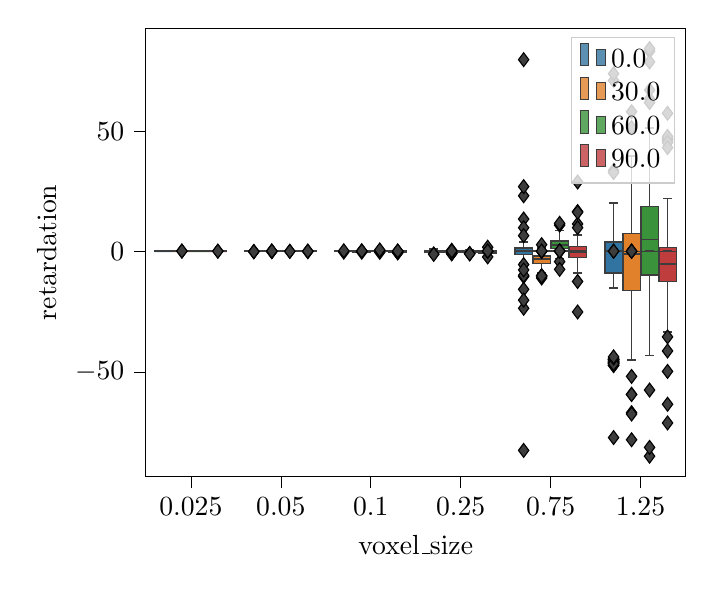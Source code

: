 % This file was created by tikzplotlib v0.9.1.
\begin{tikzpicture}

\definecolor{color0}{rgb}{0.195,0.453,0.633}
\definecolor{color1}{rgb}{0.882,0.505,0.173}
\definecolor{color2}{rgb}{0.229,0.571,0.229}
\definecolor{color3}{rgb}{0.753,0.239,0.242}

\begin{axis}[
legend cell align={left},
legend style={fill opacity=0.8, draw opacity=1, text opacity=1, draw=white!80!black},
tick align=outside,
tick pos=left,
x grid style={white!69.02!black},
xlabel={voxel\_size},
xmin=-0.5, xmax=5.5,
xtick style={color=black},
xtick={0,1,2,3,4,5},
xticklabels={0.025,0.05,0.1,0.25,0.75,1.25},
y grid style={white!69.02!black},
ylabel={retardation},
ymin=-93.47, ymax=92.732,
ytick style={color=black}
]
\path [draw=white!23.922!black, fill=color0, semithick]
(axis cs:-0.398,0)
--(axis cs:-0.202,0)
--(axis cs:-0.202,0)
--(axis cs:-0.398,0)
--(axis cs:-0.398,0)
--cycle;
\path [draw=white!23.922!black, fill=color1, semithick]
(axis cs:-0.198,0)
--(axis cs:-0.002,0)
--(axis cs:-0.002,0)
--(axis cs:-0.198,0)
--(axis cs:-0.198,0)
--cycle;
\path [draw=white!23.922!black, fill=color2, semithick]
(axis cs:0.002,0)
--(axis cs:0.198,0)
--(axis cs:0.198,0)
--(axis cs:0.002,0)
--(axis cs:0.002,0)
--cycle;
\path [draw=white!23.922!black, fill=color3, semithick]
(axis cs:0.202,0)
--(axis cs:0.398,0)
--(axis cs:0.398,0)
--(axis cs:0.202,0)
--(axis cs:0.202,0)
--cycle;
\path [draw=white!23.922!black, fill=color0, semithick]
(axis cs:0.602,-0.008)
--(axis cs:0.798,-0.008)
--(axis cs:0.798,0.014)
--(axis cs:0.602,0.014)
--(axis cs:0.602,-0.008)
--cycle;
\path [draw=white!23.922!black, fill=color1, semithick]
(axis cs:0.802,-0.01)
--(axis cs:0.998,-0.01)
--(axis cs:0.998,0.008)
--(axis cs:0.802,0.008)
--(axis cs:0.802,-0.01)
--cycle;
\path [draw=white!23.922!black, fill=color2, semithick]
(axis cs:1.002,-0.012)
--(axis cs:1.198,-0.012)
--(axis cs:1.198,0.009)
--(axis cs:1.002,0.009)
--(axis cs:1.002,-0.012)
--cycle;
\path [draw=white!23.922!black, fill=color3, semithick]
(axis cs:1.202,-0.028)
--(axis cs:1.398,-0.028)
--(axis cs:1.398,0.009)
--(axis cs:1.202,0.009)
--(axis cs:1.202,-0.028)
--cycle;
\path [draw=white!23.922!black, fill=color0, semithick]
(axis cs:1.602,-0.059)
--(axis cs:1.798,-0.059)
--(axis cs:1.798,0.073)
--(axis cs:1.602,0.073)
--(axis cs:1.602,-0.059)
--cycle;
\path [draw=white!23.922!black, fill=color1, semithick]
(axis cs:1.802,-0.08)
--(axis cs:1.998,-0.08)
--(axis cs:1.998,0.052)
--(axis cs:1.802,0.052)
--(axis cs:1.802,-0.08)
--cycle;
\path [draw=white!23.922!black, fill=color2, semithick]
(axis cs:2.002,-0.061)
--(axis cs:2.198,-0.061)
--(axis cs:2.198,0.077)
--(axis cs:2.002,0.077)
--(axis cs:2.002,-0.061)
--cycle;
\path [draw=white!23.922!black, fill=color3, semithick]
(axis cs:2.202,-0.156)
--(axis cs:2.398,-0.156)
--(axis cs:2.398,0.075)
--(axis cs:2.202,0.075)
--(axis cs:2.202,-0.156)
--cycle;
\path [draw=white!23.922!black, fill=color0, semithick]
(axis cs:2.602,-0.197)
--(axis cs:2.798,-0.197)
--(axis cs:2.798,0.334)
--(axis cs:2.602,0.334)
--(axis cs:2.602,-0.197)
--cycle;
\path [draw=white!23.922!black, fill=color1, semithick]
(axis cs:2.802,-0.241)
--(axis cs:2.998,-0.241)
--(axis cs:2.998,0.061)
--(axis cs:2.802,0.061)
--(axis cs:2.802,-0.241)
--cycle;
\path [draw=white!23.922!black, fill=color2, semithick]
(axis cs:3.002,-0.189)
--(axis cs:3.198,-0.189)
--(axis cs:3.198,0.211)
--(axis cs:3.002,0.211)
--(axis cs:3.002,-0.189)
--cycle;
\path [draw=white!23.922!black, fill=color3, semithick]
(axis cs:3.202,-0.703)
--(axis cs:3.398,-0.703)
--(axis cs:3.398,0.022)
--(axis cs:3.202,0.022)
--(axis cs:3.202,-0.703)
--cycle;
\path [draw=white!23.922!black, fill=color0, semithick]
(axis cs:3.602,-1.213)
--(axis cs:3.798,-1.213)
--(axis cs:3.798,1.332)
--(axis cs:3.602,1.332)
--(axis cs:3.602,-1.213)
--cycle;
\path [draw=white!23.922!black, fill=color1, semithick]
(axis cs:3.802,-4.988)
--(axis cs:3.998,-4.988)
--(axis cs:3.998,-1.881)
--(axis cs:3.802,-1.881)
--(axis cs:3.802,-4.988)
--cycle;
\path [draw=white!23.922!black, fill=color2, semithick]
(axis cs:4.002,1.25)
--(axis cs:4.198,1.25)
--(axis cs:4.198,4.286)
--(axis cs:4.002,4.286)
--(axis cs:4.002,1.25)
--cycle;
\path [draw=white!23.922!black, fill=color3, semithick]
(axis cs:4.202,-2.538)
--(axis cs:4.398,-2.538)
--(axis cs:4.398,2.081)
--(axis cs:4.202,2.081)
--(axis cs:4.202,-2.538)
--cycle;
\path [draw=white!23.922!black, fill=color0, semithick]
(axis cs:4.602,-8.961)
--(axis cs:4.798,-8.961)
--(axis cs:4.798,3.903)
--(axis cs:4.602,3.903)
--(axis cs:4.602,-8.961)
--cycle;
\path [draw=white!23.922!black, fill=color1, semithick]
(axis cs:4.802,-16.245)
--(axis cs:4.998,-16.245)
--(axis cs:4.998,7.432)
--(axis cs:4.802,7.432)
--(axis cs:4.802,-16.245)
--cycle;
\path [draw=white!23.922!black, fill=color2, semithick]
(axis cs:5.002,-9.763)
--(axis cs:5.198,-9.763)
--(axis cs:5.198,18.738)
--(axis cs:5.002,18.738)
--(axis cs:5.002,-9.763)
--cycle;
\path [draw=white!23.922!black, fill=color3, semithick]
(axis cs:5.202,-12.421)
--(axis cs:5.398,-12.421)
--(axis cs:5.398,1.662)
--(axis cs:5.202,1.662)
--(axis cs:5.202,-12.421)
--cycle;
\path [draw=white!23.922!black, fill=color0, semithick]
(axis cs:-0.398,0.188)
--(axis cs:-0.202,0.188)
--(axis cs:-0.202,0.279)
--(axis cs:-0.398,0.279)
--(axis cs:-0.398,0.188)
--cycle;
\path [draw=white!23.922!black, fill=color1, semithick]
(axis cs:-0.198,0.211)
--(axis cs:-0.002,0.211)
--(axis cs:-0.002,0.23)
--(axis cs:-0.198,0.23)
--(axis cs:-0.198,0.211)
--cycle;
\path [draw=white!23.922!black, fill=color2, semithick]
(axis cs:0.002,0.192)
--(axis cs:0.198,0.192)
--(axis cs:0.198,0.234)
--(axis cs:0.002,0.234)
--(axis cs:0.002,0.192)
--cycle;
\path [draw=white!23.922!black, fill=color3, semithick]
(axis cs:0.202,0.176)
--(axis cs:0.398,0.176)
--(axis cs:0.398,0.193)
--(axis cs:0.202,0.193)
--(axis cs:0.202,0.176)
--cycle;
\path [draw=white!23.922!black, fill=color0, semithick]
(axis cs:0.602,0.188)
--(axis cs:0.798,0.188)
--(axis cs:0.798,0.277)
--(axis cs:0.602,0.277)
--(axis cs:0.602,0.188)
--cycle;
\path [draw=white!23.922!black, fill=color1, semithick]
(axis cs:0.802,0.211)
--(axis cs:0.998,0.211)
--(axis cs:0.998,0.23)
--(axis cs:0.802,0.23)
--(axis cs:0.802,0.211)
--cycle;
\path [draw=white!23.922!black, fill=color2, semithick]
(axis cs:1.002,0.192)
--(axis cs:1.198,0.192)
--(axis cs:1.198,0.234)
--(axis cs:1.002,0.234)
--(axis cs:1.002,0.192)
--cycle;
\path [draw=white!23.922!black, fill=color3, semithick]
(axis cs:1.202,0.175)
--(axis cs:1.398,0.175)
--(axis cs:1.398,0.193)
--(axis cs:1.202,0.193)
--(axis cs:1.202,0.175)
--cycle;
\path [draw=white!23.922!black, fill=color0, semithick]
(axis cs:1.602,0.182)
--(axis cs:1.798,0.182)
--(axis cs:1.798,0.27)
--(axis cs:1.602,0.27)
--(axis cs:1.602,0.182)
--cycle;
\path [draw=white!23.922!black, fill=color1, semithick]
(axis cs:1.802,0.211)
--(axis cs:1.998,0.211)
--(axis cs:1.998,0.229)
--(axis cs:1.802,0.229)
--(axis cs:1.802,0.211)
--cycle;
\path [draw=white!23.922!black, fill=color2, semithick]
(axis cs:2.002,0.193)
--(axis cs:2.198,0.193)
--(axis cs:2.198,0.234)
--(axis cs:2.002,0.234)
--(axis cs:2.002,0.193)
--cycle;
\path [draw=white!23.922!black, fill=color3, semithick]
(axis cs:2.202,0.17)
--(axis cs:2.398,0.17)
--(axis cs:2.398,0.185)
--(axis cs:2.202,0.185)
--(axis cs:2.202,0.17)
--cycle;
\path [draw=white!23.922!black, fill=color0, semithick]
(axis cs:2.602,0.144)
--(axis cs:2.798,0.144)
--(axis cs:2.798,0.212)
--(axis cs:2.602,0.212)
--(axis cs:2.602,0.144)
--cycle;
\path [draw=white!23.922!black, fill=color1, semithick]
(axis cs:2.802,0.207)
--(axis cs:2.998,0.207)
--(axis cs:2.998,0.226)
--(axis cs:2.802,0.226)
--(axis cs:2.802,0.207)
--cycle;
\path [draw=white!23.922!black, fill=color2, semithick]
(axis cs:3.002,0.186)
--(axis cs:3.198,0.186)
--(axis cs:3.198,0.232)
--(axis cs:3.002,0.232)
--(axis cs:3.002,0.186)
--cycle;
\path [draw=white!23.922!black, fill=color3, semithick]
(axis cs:3.202,0.14)
--(axis cs:3.398,0.14)
--(axis cs:3.398,0.157)
--(axis cs:3.202,0.157)
--(axis cs:3.202,0.14)
--cycle;
\path [draw=white!23.922!black, fill=color0, semithick]
(axis cs:3.602,0.03)
--(axis cs:3.798,0.03)
--(axis cs:3.798,0.097)
--(axis cs:3.602,0.097)
--(axis cs:3.602,0.03)
--cycle;
\path [draw=white!23.922!black, fill=color1, semithick]
(axis cs:3.802,0.124)
--(axis cs:3.998,0.124)
--(axis cs:3.998,0.156)
--(axis cs:3.802,0.156)
--(axis cs:3.802,0.124)
--cycle;
\path [draw=white!23.922!black, fill=color2, semithick]
(axis cs:4.002,0.122)
--(axis cs:4.198,0.122)
--(axis cs:4.198,0.162)
--(axis cs:4.002,0.162)
--(axis cs:4.002,0.122)
--cycle;
\path [draw=white!23.922!black, fill=color3, semithick]
(axis cs:4.202,0.05)
--(axis cs:4.398,0.05)
--(axis cs:4.398,0.083)
--(axis cs:4.202,0.083)
--(axis cs:4.202,0.05)
--cycle;
\path [draw=white!23.922!black, fill=color0, semithick]
(axis cs:4.602,0.005)
--(axis cs:4.798,0.005)
--(axis cs:4.798,0.049)
--(axis cs:4.602,0.049)
--(axis cs:4.602,0.005)
--cycle;
\path [draw=white!23.922!black, fill=color1, semithick]
(axis cs:4.802,0.023)
--(axis cs:4.998,0.023)
--(axis cs:4.998,0.055)
--(axis cs:4.802,0.055)
--(axis cs:4.802,0.023)
--cycle;
\path [draw=white!23.922!black, fill=color2, semithick]
(axis cs:5.002,0.026)
--(axis cs:5.198,0.026)
--(axis cs:5.198,0.064)
--(axis cs:5.002,0.064)
--(axis cs:5.002,0.026)
--cycle;
\path [draw=white!23.922!black, fill=color3, semithick]
(axis cs:5.202,0.019)
--(axis cs:5.398,0.019)
--(axis cs:5.398,0.053)
--(axis cs:5.202,0.053)
--(axis cs:5.202,0.019)
--cycle;
\draw[draw=white!23.922!black,fill=color0,line width=0.3pt] (axis cs:0,0) rectangle (axis cs:0,0);
\addlegendimage{ybar,ybar legend,draw=white!23.922!black,fill=color0,line width=0.3pt};
\addlegendentry{0.0}

\draw[draw=white!23.922!black,fill=color1,line width=0.3pt] (axis cs:0,0) rectangle (axis cs:0,0);
\addlegendimage{ybar,ybar legend,draw=white!23.922!black,fill=color1,line width=0.3pt};
\addlegendentry{30.0}

\draw[draw=white!23.922!black,fill=color2,line width=0.3pt] (axis cs:0,0) rectangle (axis cs:0,0);
\addlegendimage{ybar,ybar legend,draw=white!23.922!black,fill=color2,line width=0.3pt};
\addlegendentry{60.0}

\draw[draw=white!23.922!black,fill=color3,line width=0.3pt] (axis cs:0,0) rectangle (axis cs:0,0);
\addlegendimage{ybar,ybar legend,draw=white!23.922!black,fill=color3,line width=0.3pt};
\addlegendentry{90.0}

\draw[draw=white!23.922!black,fill=color0,line width=0.3pt] (axis cs:0,0) rectangle (axis cs:0,0);
\draw[draw=white!23.922!black,fill=color1,line width=0.3pt] (axis cs:0,0) rectangle (axis cs:0,0);
\draw[draw=white!23.922!black,fill=color2,line width=0.3pt] (axis cs:0,0) rectangle (axis cs:0,0);
\draw[draw=white!23.922!black,fill=color3,line width=0.3pt] (axis cs:0,0) rectangle (axis cs:0,0);
\addplot [semithick, white!23.922!black, forget plot]
table {%
-0.3 0
-0.3 0
};
\addplot [semithick, white!23.922!black, forget plot]
table {%
-0.3 0
-0.3 0
};
\addplot [semithick, white!23.922!black, forget plot]
table {%
-0.349 0
-0.251 0
};
\addplot [semithick, white!23.922!black, forget plot]
table {%
-0.349 0
-0.251 0
};
\addplot [semithick, white!23.922!black, forget plot]
table {%
-0.1 0
-0.1 0
};
\addplot [semithick, white!23.922!black, forget plot]
table {%
-0.1 0
-0.1 0
};
\addplot [semithick, white!23.922!black, forget plot]
table {%
-0.149 0
-0.051 0
};
\addplot [semithick, white!23.922!black, forget plot]
table {%
-0.149 0
-0.051 0
};
\addplot [semithick, white!23.922!black, forget plot]
table {%
0.1 0
0.1 0
};
\addplot [semithick, white!23.922!black, forget plot]
table {%
0.1 0
0.1 0
};
\addplot [semithick, white!23.922!black, forget plot]
table {%
0.051 0
0.149 0
};
\addplot [semithick, white!23.922!black, forget plot]
table {%
0.051 0
0.149 0
};
\addplot [semithick, white!23.922!black, forget plot]
table {%
0.3 0
0.3 0
};
\addplot [semithick, white!23.922!black, forget plot]
table {%
0.3 0
0.3 0
};
\addplot [semithick, white!23.922!black, forget plot]
table {%
0.251 0
0.349 0
};
\addplot [semithick, white!23.922!black, forget plot]
table {%
0.251 0
0.349 0
};
\addplot [semithick, white!23.922!black, forget plot]
table {%
0.7 -0.008
0.7 -0.038
};
\addplot [semithick, white!23.922!black, forget plot]
table {%
0.7 0.014
0.7 0.045
};
\addplot [semithick, white!23.922!black, forget plot]
table {%
0.651 -0.038
0.749 -0.038
};
\addplot [semithick, white!23.922!black, forget plot]
table {%
0.651 0.045
0.749 0.045
};
\addplot [black, mark=diamond*, mark size=2.5, mark options={solid,fill=white!23.922!black}, only marks, forget plot]
table {%
0.7 -0.067
0.7 -0.044
0.7 -0.042
};
\addplot [semithick, white!23.922!black, forget plot]
table {%
0.9 -0.01
0.9 -0.034
};
\addplot [semithick, white!23.922!black, forget plot]
table {%
0.9 0.008
0.9 0.032
};
\addplot [semithick, white!23.922!black, forget plot]
table {%
0.851 -0.034
0.949 -0.034
};
\addplot [semithick, white!23.922!black, forget plot]
table {%
0.851 0.032
0.949 0.032
};
\addplot [black, mark=diamond*, mark size=2.5, mark options={solid,fill=white!23.922!black}, only marks, forget plot]
table {%
0.9 -0.051
0.9 0.039
0.9 0.042
};
\addplot [semithick, white!23.922!black, forget plot]
table {%
1.1 -0.012
1.1 -0.04
};
\addplot [semithick, white!23.922!black, forget plot]
table {%
1.1 0.009
1.1 0.033
};
\addplot [semithick, white!23.922!black, forget plot]
table {%
1.051 -0.04
1.149 -0.04
};
\addplot [semithick, white!23.922!black, forget plot]
table {%
1.051 0.033
1.149 0.033
};
\addplot [black, mark=diamond*, mark size=2.5, mark options={solid,fill=white!23.922!black}, only marks, forget plot]
table {%
1.1 0.092
1.1 0.046
};
\addplot [semithick, white!23.922!black, forget plot]
table {%
1.3 -0.028
1.3 -0.079
};
\addplot [semithick, white!23.922!black, forget plot]
table {%
1.3 0.009
1.3 0.049
};
\addplot [semithick, white!23.922!black, forget plot]
table {%
1.251 -0.079
1.349 -0.079
};
\addplot [semithick, white!23.922!black, forget plot]
table {%
1.251 0.049
1.349 0.049
};
\addplot [black, mark=diamond*, mark size=2.5, mark options={solid,fill=white!23.922!black}, only marks, forget plot]
table {%
1.3 -0.084
};
\addplot [semithick, white!23.922!black, forget plot]
table {%
1.7 -0.059
1.7 -0.241
};
\addplot [semithick, white!23.922!black, forget plot]
table {%
1.7 0.073
1.7 0.259
};
\addplot [semithick, white!23.922!black, forget plot]
table {%
1.651 -0.241
1.749 -0.241
};
\addplot [semithick, white!23.922!black, forget plot]
table {%
1.651 0.259
1.749 0.259
};
\addplot [black, mark=diamond*, mark size=2.5, mark options={solid,fill=white!23.922!black}, only marks, forget plot]
table {%
1.7 -0.277
1.7 0.304
};
\addplot [semithick, white!23.922!black, forget plot]
table {%
1.9 -0.08
1.9 -0.249
};
\addplot [semithick, white!23.922!black, forget plot]
table {%
1.9 0.052
1.9 0.215
};
\addplot [semithick, white!23.922!black, forget plot]
table {%
1.851 -0.249
1.949 -0.249
};
\addplot [semithick, white!23.922!black, forget plot]
table {%
1.851 0.215
1.949 0.215
};
\addplot [black, mark=diamond*, mark size=2.5, mark options={solid,fill=white!23.922!black}, only marks, forget plot]
table {%
1.9 -0.28
1.9 0.262
};
\addplot [semithick, white!23.922!black, forget plot]
table {%
2.1 -0.061
2.1 -0.237
};
\addplot [semithick, white!23.922!black, forget plot]
table {%
2.1 0.077
2.1 0.24
};
\addplot [semithick, white!23.922!black, forget plot]
table {%
2.051 -0.237
2.149 -0.237
};
\addplot [semithick, white!23.922!black, forget plot]
table {%
2.051 0.24
2.149 0.24
};
\addplot [black, mark=diamond*, mark size=2.5, mark options={solid,fill=white!23.922!black}, only marks, forget plot]
table {%
2.1 -0.31
2.1 0.288
2.1 0.65
};
\addplot [semithick, white!23.922!black, forget plot]
table {%
2.3 -0.156
2.3 -0.456
};
\addplot [semithick, white!23.922!black, forget plot]
table {%
2.3 0.075
2.3 0.344
};
\addplot [semithick, white!23.922!black, forget plot]
table {%
2.251 -0.456
2.349 -0.456
};
\addplot [semithick, white!23.922!black, forget plot]
table {%
2.251 0.344
2.349 0.344
};
\addplot [black, mark=diamond*, mark size=2.5, mark options={solid,fill=white!23.922!black}, only marks, forget plot]
table {%
2.3 -0.519
2.3 -0.532
};
\addplot [semithick, white!23.922!black, forget plot]
table {%
2.7 -0.197
2.7 -0.756
};
\addplot [semithick, white!23.922!black, forget plot]
table {%
2.7 0.334
2.7 1.091
};
\addplot [semithick, white!23.922!black, forget plot]
table {%
2.651 -0.756
2.749 -0.756
};
\addplot [semithick, white!23.922!black, forget plot]
table {%
2.651 1.091
2.749 1.091
};
\addplot [black, mark=diamond*, mark size=2.5, mark options={solid,fill=white!23.922!black}, only marks, forget plot]
table {%
2.7 -1.016
2.7 -1.171
};
\addplot [semithick, white!23.922!black, forget plot]
table {%
2.9 -0.241
2.9 -0.692
};
\addplot [semithick, white!23.922!black, forget plot]
table {%
2.9 0.061
2.9 0.428
};
\addplot [semithick, white!23.922!black, forget plot]
table {%
2.851 -0.692
2.949 -0.692
};
\addplot [semithick, white!23.922!black, forget plot]
table {%
2.851 0.428
2.949 0.428
};
\addplot [black, mark=diamond*, mark size=2.5, mark options={solid,fill=white!23.922!black}, only marks, forget plot]
table {%
2.9 -0.945
2.9 -0.799
2.9 -0.822
2.9 0.521
};
\addplot [semithick, white!23.922!black, forget plot]
table {%
3.1 -0.189
3.1 -0.645
};
\addplot [semithick, white!23.922!black, forget plot]
table {%
3.1 0.211
3.1 0.742
};
\addplot [semithick, white!23.922!black, forget plot]
table {%
3.051 -0.645
3.149 -0.645
};
\addplot [semithick, white!23.922!black, forget plot]
table {%
3.051 0.742
3.149 0.742
};
\addplot [black, mark=diamond*, mark size=2.5, mark options={solid,fill=white!23.922!black}, only marks, forget plot]
table {%
3.1 -0.906
3.1 -0.819
3.1 -0.982
};
\addplot [semithick, white!23.922!black, forget plot]
table {%
3.3 -0.703
3.3 -1.607
};
\addplot [semithick, white!23.922!black, forget plot]
table {%
3.3 0.022
3.3 0.913
};
\addplot [semithick, white!23.922!black, forget plot]
table {%
3.251 -1.607
3.349 -1.607
};
\addplot [semithick, white!23.922!black, forget plot]
table {%
3.251 0.913
3.349 0.913
};
\addplot [black, mark=diamond*, mark size=2.5, mark options={solid,fill=white!23.922!black}, only marks, forget plot]
table {%
3.3 -2.24
3.3 1.787
};
\addplot [semithick, white!23.922!black, forget plot]
table {%
3.7 -1.213
3.7 -4.599
};
\addplot [semithick, white!23.922!black, forget plot]
table {%
3.7 1.332
3.7 3.966
};
\addplot [semithick, white!23.922!black, forget plot]
table {%
3.651 -4.599
3.749 -4.599
};
\addplot [semithick, white!23.922!black, forget plot]
table {%
3.651 3.966
3.749 3.966
};
\addplot [black, mark=diamond*, mark size=2.5, mark options={solid,fill=white!23.922!black}, only marks, forget plot]
table {%
3.7 -10.362
3.7 -5.433
3.7 -15.709
3.7 -82.597
3.7 -23.571
3.7 -9.892
3.7 -20.197
3.7 -7.657
3.7 13.481
3.7 9.858
3.7 23.141
3.7 6.592
3.7 26.947
3.7 79.666
};
\addplot [semithick, white!23.922!black, forget plot]
table {%
3.9 -4.988
3.9 -9.049
};
\addplot [semithick, white!23.922!black, forget plot]
table {%
3.9 -1.881
3.9 1.344
};
\addplot [semithick, white!23.922!black, forget plot]
table {%
3.851 -9.049
3.949 -9.049
};
\addplot [semithick, white!23.922!black, forget plot]
table {%
3.851 1.344
3.949 1.344
};
\addplot [black, mark=diamond*, mark size=2.5, mark options={solid,fill=white!23.922!black}, only marks, forget plot]
table {%
3.9 -10.176
3.9 -11.005
3.9 -10.041
3.9 -10.199
3.9 2.841
};
\addplot [semithick, white!23.922!black, forget plot]
table {%
4.1 1.25
4.1 -2.959
};
\addplot [semithick, white!23.922!black, forget plot]
table {%
4.1 4.286
4.1 8.733
};
\addplot [semithick, white!23.922!black, forget plot]
table {%
4.051 -2.959
4.149 -2.959
};
\addplot [semithick, white!23.922!black, forget plot]
table {%
4.051 8.733
4.149 8.733
};
\addplot [black, mark=diamond*, mark size=2.5, mark options={solid,fill=white!23.922!black}, only marks, forget plot]
table {%
4.1 -4.215
4.1 -7.417
4.1 10.972
4.1 11.707
};
\addplot [semithick, white!23.922!black, forget plot]
table {%
4.3 -2.538
4.3 -9.017
};
\addplot [semithick, white!23.922!black, forget plot]
table {%
4.3 2.081
4.3 6.904
};
\addplot [semithick, white!23.922!black, forget plot]
table {%
4.251 -9.017
4.349 -9.017
};
\addplot [semithick, white!23.922!black, forget plot]
table {%
4.251 6.904
4.349 6.904
};
\addplot [black, mark=diamond*, mark size=2.5, mark options={solid,fill=white!23.922!black}, only marks, forget plot]
table {%
4.3 -25.116
4.3 -12.453
4.3 28.888
4.3 11.448
4.3 16.582
4.3 9.891
4.3 16.276
};
\addplot [semithick, white!23.922!black, forget plot]
table {%
4.7 -8.961
4.7 -15.159
};
\addplot [semithick, white!23.922!black, forget plot]
table {%
4.7 3.903
4.7 20.1
};
\addplot [semithick, white!23.922!black, forget plot]
table {%
4.651 -15.159
4.749 -15.159
};
\addplot [semithick, white!23.922!black, forget plot]
table {%
4.651 20.1
4.749 20.1
};
\addplot [black, mark=diamond*, mark size=2.5, mark options={solid,fill=white!23.922!black}, only marks, forget plot]
table {%
4.7 -45.02
4.7 -44.648
4.7 -45.022
4.7 -44.914
4.7 -46.298
4.7 -45.625
4.7 -45.047
4.7 -45.962
4.7 -47.356
4.7 -46.831
4.7 -45.628
4.7 -44.958
4.7 -46.497
4.7 -47.337
4.7 -45.848
4.7 -46.149
4.7 -46.584
4.7 -77.279
4.7 -44.241
4.7 -43.752
4.7 71.034
4.7 33.706
4.7 32.796
4.7 73.842
};
\addplot [semithick, white!23.922!black, forget plot]
table {%
4.9 -16.245
4.9 -44.968
};
\addplot [semithick, white!23.922!black, forget plot]
table {%
4.9 7.432
4.9 39.592
};
\addplot [semithick, white!23.922!black, forget plot]
table {%
4.851 -44.968
4.949 -44.968
};
\addplot [semithick, white!23.922!black, forget plot]
table {%
4.851 39.592
4.949 39.592
};
\addplot [black, mark=diamond*, mark size=2.5, mark options={solid,fill=white!23.922!black}, only marks, forget plot]
table {%
4.9 -66.932
4.9 -67.51
4.9 -51.883
4.9 -59.301
4.9 -59.407
4.9 -78.177
4.9 51.478
4.9 58.074
};
\addplot [semithick, white!23.922!black, forget plot]
table {%
5.1 -9.763
5.1 -43.199
};
\addplot [semithick, white!23.922!black, forget plot]
table {%
5.1 18.738
5.1 51.186
};
\addplot [semithick, white!23.922!black, forget plot]
table {%
5.051 -43.199
5.149 -43.199
};
\addplot [semithick, white!23.922!black, forget plot]
table {%
5.051 51.186
5.149 51.186
};
\addplot [black, mark=diamond*, mark size=2.5, mark options={solid,fill=white!23.922!black}, only marks, forget plot]
table {%
5.1 -85.006
5.1 -57.549
5.1 -81.358
5.1 83.166
5.1 84.268
5.1 78.733
5.1 63.376
5.1 67.04
5.1 61.86
};
\addplot [semithick, white!23.922!black, forget plot]
table {%
5.3 -12.421
5.3 -33.398
};
\addplot [semithick, white!23.922!black, forget plot]
table {%
5.3 1.662
5.3 22.012
};
\addplot [semithick, white!23.922!black, forget plot]
table {%
5.251 -33.398
5.349 -33.398
};
\addplot [semithick, white!23.922!black, forget plot]
table {%
5.251 22.012
5.349 22.012
};
\addplot [black, mark=diamond*, mark size=2.5, mark options={solid,fill=white!23.922!black}, only marks, forget plot]
table {%
5.3 -35.466
5.3 -41.318
5.3 -71.204
5.3 -63.437
5.3 -49.798
5.3 46.516
5.3 46.665
5.3 45.953
5.3 47.138
5.3 47.814
5.3 57.403
5.3 45.239
5.3 43.152
};
\addplot [semithick, white!23.922!black, forget plot]
table {%
-0.3 0.188
-0.3 0.131
};
\addplot [semithick, white!23.922!black, forget plot]
table {%
-0.3 0.279
-0.3 0.303
};
\addplot [semithick, white!23.922!black, forget plot]
table {%
-0.349 0.131
-0.251 0.131
};
\addplot [semithick, white!23.922!black, forget plot]
table {%
-0.349 0.303
-0.251 0.303
};
\addplot [semithick, white!23.922!black, forget plot]
table {%
-0.1 0.211
-0.1 0.196
};
\addplot [semithick, white!23.922!black, forget plot]
table {%
-0.1 0.23
-0.1 0.246
};
\addplot [semithick, white!23.922!black, forget plot]
table {%
-0.149 0.196
-0.051 0.196
};
\addplot [semithick, white!23.922!black, forget plot]
table {%
-0.149 0.246
-0.051 0.246
};
\addplot [black, mark=diamond*, mark size=2.5, mark options={solid,fill=white!23.922!black}, only marks, forget plot]
table {%
-0.1 0.18
-0.1 0.176
};
\addplot [semithick, white!23.922!black, forget plot]
table {%
0.1 0.192
0.1 0.151
};
\addplot [semithick, white!23.922!black, forget plot]
table {%
0.1 0.234
0.1 0.281
};
\addplot [semithick, white!23.922!black, forget plot]
table {%
0.051 0.151
0.149 0.151
};
\addplot [semithick, white!23.922!black, forget plot]
table {%
0.051 0.281
0.149 0.281
};
\addplot [semithick, white!23.922!black, forget plot]
table {%
0.3 0.176
0.3 0.151
};
\addplot [semithick, white!23.922!black, forget plot]
table {%
0.3 0.193
0.3 0.21
};
\addplot [semithick, white!23.922!black, forget plot]
table {%
0.251 0.151
0.349 0.151
};
\addplot [semithick, white!23.922!black, forget plot]
table {%
0.251 0.21
0.349 0.21
};
\addplot [black, mark=diamond*, mark size=2.5, mark options={solid,fill=white!23.922!black}, only marks, forget plot]
table {%
0.3 0.147
0.3 0.145
};
\addplot [semithick, white!23.922!black, forget plot]
table {%
0.7 0.188
0.7 0.132
};
\addplot [semithick, white!23.922!black, forget plot]
table {%
0.7 0.277
0.7 0.299
};
\addplot [semithick, white!23.922!black, forget plot]
table {%
0.651 0.132
0.749 0.132
};
\addplot [semithick, white!23.922!black, forget plot]
table {%
0.651 0.299
0.749 0.299
};
\addplot [semithick, white!23.922!black, forget plot]
table {%
0.9 0.211
0.9 0.195
};
\addplot [semithick, white!23.922!black, forget plot]
table {%
0.9 0.23
0.9 0.246
};
\addplot [semithick, white!23.922!black, forget plot]
table {%
0.851 0.195
0.949 0.195
};
\addplot [semithick, white!23.922!black, forget plot]
table {%
0.851 0.246
0.949 0.246
};
\addplot [black, mark=diamond*, mark size=2.5, mark options={solid,fill=white!23.922!black}, only marks, forget plot]
table {%
0.9 0.18
0.9 0.177
};
\addplot [semithick, white!23.922!black, forget plot]
table {%
1.1 0.192
1.1 0.151
};
\addplot [semithick, white!23.922!black, forget plot]
table {%
1.1 0.234
1.1 0.282
};
\addplot [semithick, white!23.922!black, forget plot]
table {%
1.051 0.151
1.149 0.151
};
\addplot [semithick, white!23.922!black, forget plot]
table {%
1.051 0.282
1.149 0.282
};
\addplot [semithick, white!23.922!black, forget plot]
table {%
1.3 0.175
1.3 0.152
};
\addplot [semithick, white!23.922!black, forget plot]
table {%
1.3 0.193
1.3 0.21
};
\addplot [semithick, white!23.922!black, forget plot]
table {%
1.251 0.152
1.349 0.152
};
\addplot [semithick, white!23.922!black, forget plot]
table {%
1.251 0.21
1.349 0.21
};
\addplot [black, mark=diamond*, mark size=2.5, mark options={solid,fill=white!23.922!black}, only marks, forget plot]
table {%
1.3 0.146
1.3 0.143
};
\addplot [semithick, white!23.922!black, forget plot]
table {%
1.7 0.182
1.7 0.13
};
\addplot [semithick, white!23.922!black, forget plot]
table {%
1.7 0.27
1.7 0.298
};
\addplot [semithick, white!23.922!black, forget plot]
table {%
1.651 0.13
1.749 0.13
};
\addplot [semithick, white!23.922!black, forget plot]
table {%
1.651 0.298
1.749 0.298
};
\addplot [semithick, white!23.922!black, forget plot]
table {%
1.9 0.211
1.9 0.192
};
\addplot [semithick, white!23.922!black, forget plot]
table {%
1.9 0.229
1.9 0.246
};
\addplot [semithick, white!23.922!black, forget plot]
table {%
1.851 0.192
1.949 0.192
};
\addplot [semithick, white!23.922!black, forget plot]
table {%
1.851 0.246
1.949 0.246
};
\addplot [black, mark=diamond*, mark size=2.5, mark options={solid,fill=white!23.922!black}, only marks, forget plot]
table {%
1.9 0.179
1.9 0.176
};
\addplot [semithick, white!23.922!black, forget plot]
table {%
2.1 0.193
2.1 0.148
};
\addplot [semithick, white!23.922!black, forget plot]
table {%
2.1 0.234
2.1 0.279
};
\addplot [semithick, white!23.922!black, forget plot]
table {%
2.051 0.148
2.149 0.148
};
\addplot [semithick, white!23.922!black, forget plot]
table {%
2.051 0.279
2.149 0.279
};
\addplot [semithick, white!23.922!black, forget plot]
table {%
2.3 0.17
2.3 0.151
};
\addplot [semithick, white!23.922!black, forget plot]
table {%
2.3 0.185
2.3 0.204
};
\addplot [semithick, white!23.922!black, forget plot]
table {%
2.251 0.151
2.349 0.151
};
\addplot [semithick, white!23.922!black, forget plot]
table {%
2.251 0.204
2.349 0.204
};
\addplot [black, mark=diamond*, mark size=2.5, mark options={solid,fill=white!23.922!black}, only marks, forget plot]
table {%
2.3 0.144
2.3 0.142
2.3 0.209
};
\addplot [semithick, white!23.922!black, forget plot]
table {%
2.7 0.144
2.7 0.11
};
\addplot [semithick, white!23.922!black, forget plot]
table {%
2.7 0.212
2.7 0.235
};
\addplot [semithick, white!23.922!black, forget plot]
table {%
2.651 0.11
2.749 0.11
};
\addplot [semithick, white!23.922!black, forget plot]
table {%
2.651 0.235
2.749 0.235
};
\addplot [semithick, white!23.922!black, forget plot]
table {%
2.9 0.207
2.9 0.186
};
\addplot [semithick, white!23.922!black, forget plot]
table {%
2.9 0.226
2.9 0.245
};
\addplot [semithick, white!23.922!black, forget plot]
table {%
2.851 0.186
2.949 0.186
};
\addplot [semithick, white!23.922!black, forget plot]
table {%
2.851 0.245
2.949 0.245
};
\addplot [black, mark=diamond*, mark size=2.5, mark options={solid,fill=white!23.922!black}, only marks, forget plot]
table {%
2.9 0.178
2.9 0.178
};
\addplot [semithick, white!23.922!black, forget plot]
table {%
3.1 0.186
3.1 0.142
};
\addplot [semithick, white!23.922!black, forget plot]
table {%
3.1 0.232
3.1 0.281
};
\addplot [semithick, white!23.922!black, forget plot]
table {%
3.051 0.142
3.149 0.142
};
\addplot [semithick, white!23.922!black, forget plot]
table {%
3.051 0.281
3.149 0.281
};
\addplot [semithick, white!23.922!black, forget plot]
table {%
3.3 0.14
3.3 0.119
};
\addplot [semithick, white!23.922!black, forget plot]
table {%
3.3 0.157
3.3 0.172
};
\addplot [semithick, white!23.922!black, forget plot]
table {%
3.251 0.119
3.349 0.119
};
\addplot [semithick, white!23.922!black, forget plot]
table {%
3.251 0.172
3.349 0.172
};
\addplot [black, mark=diamond*, mark size=2.5, mark options={solid,fill=white!23.922!black}, only marks, forget plot]
table {%
3.3 0.107
3.3 0.106
3.3 0.185
};
\addplot [semithick, white!23.922!black, forget plot]
table {%
3.7 0.03
3.7 0.003
};
\addplot [semithick, white!23.922!black, forget plot]
table {%
3.7 0.097
3.7 0.155
};
\addplot [semithick, white!23.922!black, forget plot]
table {%
3.651 0.003
3.749 0.003
};
\addplot [semithick, white!23.922!black, forget plot]
table {%
3.651 0.155
3.749 0.155
};
\addplot [semithick, white!23.922!black, forget plot]
table {%
3.9 0.124
3.9 0.083
};
\addplot [semithick, white!23.922!black, forget plot]
table {%
3.9 0.156
3.9 0.199
};
\addplot [semithick, white!23.922!black, forget plot]
table {%
3.851 0.083
3.949 0.083
};
\addplot [semithick, white!23.922!black, forget plot]
table {%
3.851 0.199
3.949 0.199
};
\addplot [black, mark=diamond*, mark size=2.5, mark options={solid,fill=white!23.922!black}, only marks, forget plot]
table {%
3.9 0.031
3.9 0.073
3.9 0.21
};
\addplot [semithick, white!23.922!black, forget plot]
table {%
4.1 0.122
4.1 0.072
};
\addplot [semithick, white!23.922!black, forget plot]
table {%
4.1 0.162
4.1 0.208
};
\addplot [semithick, white!23.922!black, forget plot]
table {%
4.051 0.072
4.149 0.072
};
\addplot [semithick, white!23.922!black, forget plot]
table {%
4.051 0.208
4.149 0.208
};
\addplot [black, mark=diamond*, mark size=2.5, mark options={solid,fill=white!23.922!black}, only marks, forget plot]
table {%
4.1 0.059
4.1 0.224
4.1 0.23
4.1 0.235
};
\addplot [semithick, white!23.922!black, forget plot]
table {%
4.3 0.05
4.3 0.014
};
\addplot [semithick, white!23.922!black, forget plot]
table {%
4.3 0.083
4.3 0.121
};
\addplot [semithick, white!23.922!black, forget plot]
table {%
4.251 0.014
4.349 0.014
};
\addplot [semithick, white!23.922!black, forget plot]
table {%
4.251 0.121
4.349 0.121
};
\addplot [semithick, white!23.922!black, forget plot]
table {%
4.7 0.005
4.7 2.961e-16
};
\addplot [semithick, white!23.922!black, forget plot]
table {%
4.7 0.049
4.7 0.1
};
\addplot [semithick, white!23.922!black, forget plot]
table {%
4.651 2.961e-16
4.749 2.961e-16
};
\addplot [semithick, white!23.922!black, forget plot]
table {%
4.651 0.1
4.749 0.1
};
\addplot [black, mark=diamond*, mark size=2.5, mark options={solid,fill=white!23.922!black}, only marks, forget plot]
table {%
4.7 0.123
4.7 0.125
};
\addplot [semithick, white!23.922!black, forget plot]
table {%
4.9 0.023
4.9 0.002
};
\addplot [semithick, white!23.922!black, forget plot]
table {%
4.9 0.055
4.9 0.103
};
\addplot [semithick, white!23.922!black, forget plot]
table {%
4.851 0.002
4.949 0.002
};
\addplot [semithick, white!23.922!black, forget plot]
table {%
4.851 0.103
4.949 0.103
};
\addplot [black, mark=diamond*, mark size=2.5, mark options={solid,fill=white!23.922!black}, only marks, forget plot]
table {%
4.9 0.115
4.9 0.14
4.9 0.136
4.9 0.105
};
\addplot [semithick, white!23.922!black, forget plot]
table {%
5.1 0.026
5.1 0.009
};
\addplot [semithick, white!23.922!black, forget plot]
table {%
5.1 0.064
5.1 0.111
};
\addplot [semithick, white!23.922!black, forget plot]
table {%
5.051 0.009
5.149 0.009
};
\addplot [semithick, white!23.922!black, forget plot]
table {%
5.051 0.111
5.149 0.111
};
\addplot [semithick, white!23.922!black, forget plot]
table {%
5.3 0.019
5.3 2.961e-16
};
\addplot [semithick, white!23.922!black, forget plot]
table {%
5.3 0.053
5.3 0.096
};
\addplot [semithick, white!23.922!black, forget plot]
table {%
5.251 2.961e-16
5.349 2.961e-16
};
\addplot [semithick, white!23.922!black, forget plot]
table {%
5.251 0.096
5.349 0.096
};
\addplot [semithick, white!23.922!black, forget plot]
table {%
-0.398 0
-0.202 0
};
\addplot [semithick, white!23.922!black, forget plot]
table {%
-0.198 0
-0.002 0
};
\addplot [semithick, white!23.922!black, forget plot]
table {%
0.002 0
0.198 0
};
\addplot [semithick, white!23.922!black, forget plot]
table {%
0.202 0
0.398 0
};
\addplot [semithick, white!23.922!black, forget plot]
table {%
0.602 0.001
0.798 0.001
};
\addplot [semithick, white!23.922!black, forget plot]
table {%
0.802 -0.0
0.998 -0.0
};
\addplot [semithick, white!23.922!black, forget plot]
table {%
1.002 -0.001
1.198 -0.001
};
\addplot [semithick, white!23.922!black, forget plot]
table {%
1.202 -0.008
1.398 -0.008
};
\addplot [semithick, white!23.922!black, forget plot]
table {%
1.602 0.008
1.798 0.008
};
\addplot [semithick, white!23.922!black, forget plot]
table {%
1.802 -0.012
1.998 -0.012
};
\addplot [semithick, white!23.922!black, forget plot]
table {%
2.002 0.002
2.198 0.002
};
\addplot [semithick, white!23.922!black, forget plot]
table {%
2.202 -0.026
2.398 -0.026
};
\addplot [semithick, white!23.922!black, forget plot]
table {%
2.602 0.073
2.798 0.073
};
\addplot [semithick, white!23.922!black, forget plot]
table {%
2.802 -0.109
2.998 -0.109
};
\addplot [semithick, white!23.922!black, forget plot]
table {%
3.002 0.06
3.198 0.06
};
\addplot [semithick, white!23.922!black, forget plot]
table {%
3.202 -0.309
3.398 -0.309
};
\addplot [semithick, white!23.922!black, forget plot]
table {%
3.602 -0.035
3.798 -0.035
};
\addplot [semithick, white!23.922!black, forget plot]
table {%
3.802 -3.077
3.998 -3.077
};
\addplot [semithick, white!23.922!black, forget plot]
table {%
4.002 2.694
4.198 2.694
};
\addplot [semithick, white!23.922!black, forget plot]
table {%
4.202 -0.249
4.398 -0.249
};
\addplot [semithick, white!23.922!black, forget plot]
table {%
4.602 0.391
4.798 0.391
};
\addplot [semithick, white!23.922!black, forget plot]
table {%
4.802 -1.038
4.998 -1.038
};
\addplot [semithick, white!23.922!black, forget plot]
table {%
5.002 4.937
5.198 4.937
};
\addplot [semithick, white!23.922!black, forget plot]
table {%
5.202 -5.115
5.398 -5.115
};
\addplot [semithick, white!23.922!black, forget plot]
table {%
-0.398 0.249
-0.202 0.249
};
\addplot [semithick, white!23.922!black, forget plot]
table {%
-0.198 0.222
-0.002 0.222
};
\addplot [semithick, white!23.922!black, forget plot]
table {%
0.002 0.212
0.198 0.212
};
\addplot [semithick, white!23.922!black, forget plot]
table {%
0.202 0.185
0.398 0.185
};
\addplot [semithick, white!23.922!black, forget plot]
table {%
0.602 0.247
0.798 0.247
};
\addplot [semithick, white!23.922!black, forget plot]
table {%
0.802 0.222
0.998 0.222
};
\addplot [semithick, white!23.922!black, forget plot]
table {%
1.002 0.212
1.198 0.212
};
\addplot [semithick, white!23.922!black, forget plot]
table {%
1.202 0.184
1.398 0.184
};
\addplot [semithick, white!23.922!black, forget plot]
table {%
1.602 0.236
1.798 0.236
};
\addplot [semithick, white!23.922!black, forget plot]
table {%
1.802 0.223
1.998 0.223
};
\addplot [semithick, white!23.922!black, forget plot]
table {%
2.002 0.212
2.198 0.212
};
\addplot [semithick, white!23.922!black, forget plot]
table {%
2.202 0.179
2.398 0.179
};
\addplot [semithick, white!23.922!black, forget plot]
table {%
2.602 0.187
2.798 0.187
};
\addplot [semithick, white!23.922!black, forget plot]
table {%
2.802 0.219
2.998 0.219
};
\addplot [semithick, white!23.922!black, forget plot]
table {%
3.002 0.207
3.198 0.207
};
\addplot [semithick, white!23.922!black, forget plot]
table {%
3.202 0.149
3.398 0.149
};
\addplot [semithick, white!23.922!black, forget plot]
table {%
3.602 0.076
3.798 0.076
};
\addplot [semithick, white!23.922!black, forget plot]
table {%
3.802 0.139
3.998 0.139
};
\addplot [semithick, white!23.922!black, forget plot]
table {%
4.002 0.142
4.198 0.142
};
\addplot [semithick, white!23.922!black, forget plot]
table {%
4.202 0.066
4.398 0.066
};
\addplot [semithick, white!23.922!black, forget plot]
table {%
4.602 0.029
4.798 0.029
};
\addplot [semithick, white!23.922!black, forget plot]
table {%
4.802 0.038
4.998 0.038
};
\addplot [semithick, white!23.922!black, forget plot]
table {%
5.002 0.039
5.198 0.039
};
\addplot [semithick, white!23.922!black, forget plot]
table {%
5.202 0.037
5.398 0.037
};
\end{axis}

\end{tikzpicture}
